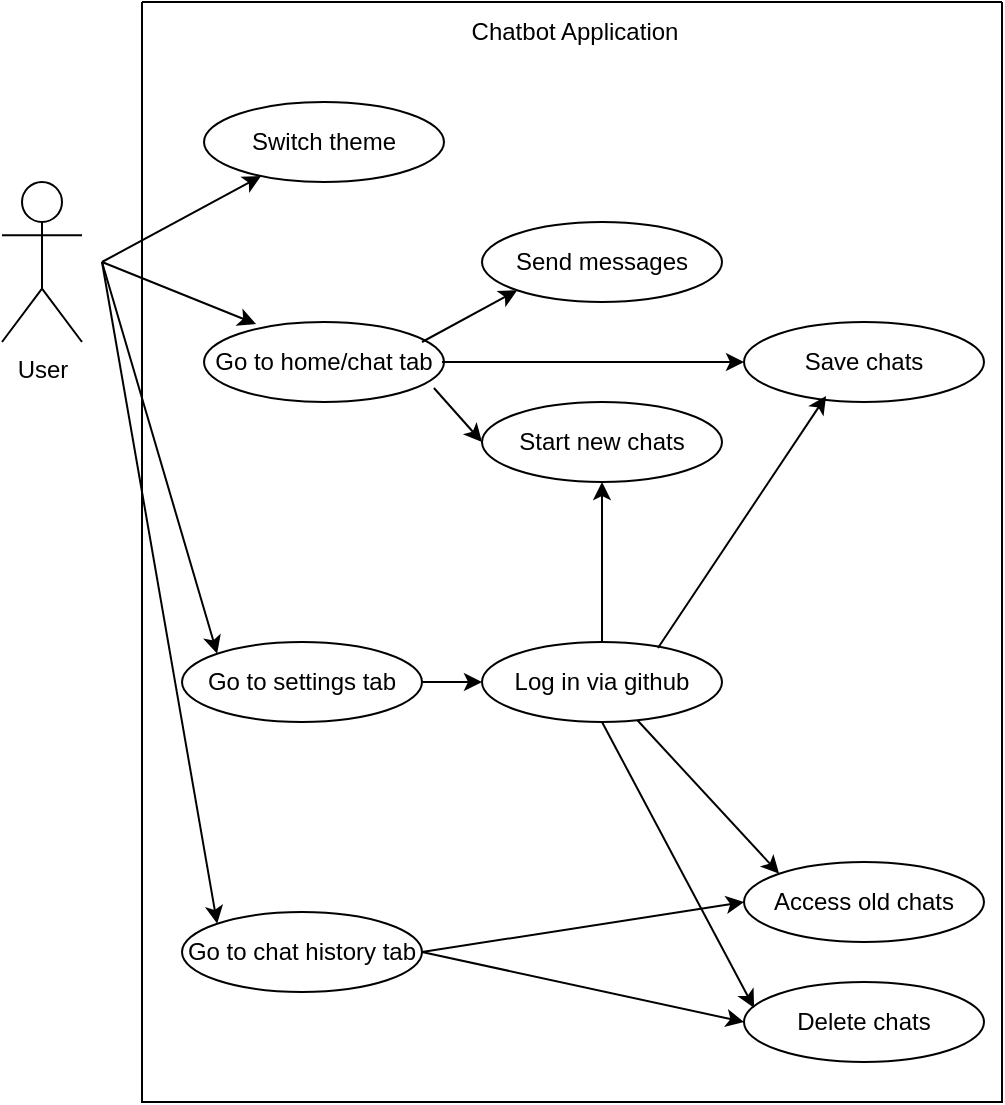 <mxfile version="26.2.13">
  <diagram name="Page-1" id="sF57Q5wPBDoEq4EMCQEI">
    <mxGraphModel dx="786" dy="1136" grid="1" gridSize="10" guides="1" tooltips="1" connect="1" arrows="1" fold="1" page="1" pageScale="1" pageWidth="827" pageHeight="1169" math="0" shadow="0">
      <root>
        <mxCell id="0" />
        <mxCell id="1" parent="0" />
        <mxCell id="GzMYS7ThjWq8j374_1wo-8" value="" style="swimlane;startSize=0;" vertex="1" parent="1">
          <mxGeometry x="190" y="110" width="430" height="550" as="geometry">
            <mxRectangle x="200" y="130" width="50" height="40" as="alternateBounds" />
          </mxGeometry>
        </mxCell>
        <mxCell id="GzMYS7ThjWq8j374_1wo-9" value="Chatbot Application" style="text;html=1;align=center;verticalAlign=middle;resizable=0;points=[];autosize=1;strokeColor=none;fillColor=none;" vertex="1" parent="GzMYS7ThjWq8j374_1wo-8">
          <mxGeometry x="151" width="130" height="30" as="geometry" />
        </mxCell>
        <mxCell id="GzMYS7ThjWq8j374_1wo-23" value="Send messages" style="ellipse;whiteSpace=wrap;html=1;" vertex="1" parent="GzMYS7ThjWq8j374_1wo-8">
          <mxGeometry x="170" y="110" width="120" height="40" as="geometry" />
        </mxCell>
        <mxCell id="GzMYS7ThjWq8j374_1wo-53" style="edgeStyle=orthogonalEdgeStyle;rounded=0;orthogonalLoop=1;jettySize=auto;html=1;exitX=0.5;exitY=0;exitDx=0;exitDy=0;entryX=0.5;entryY=1;entryDx=0;entryDy=0;" edge="1" parent="GzMYS7ThjWq8j374_1wo-8" source="GzMYS7ThjWq8j374_1wo-24" target="GzMYS7ThjWq8j374_1wo-32">
          <mxGeometry relative="1" as="geometry" />
        </mxCell>
        <mxCell id="GzMYS7ThjWq8j374_1wo-24" value="Log in via github" style="ellipse;whiteSpace=wrap;html=1;" vertex="1" parent="GzMYS7ThjWq8j374_1wo-8">
          <mxGeometry x="170" y="320" width="120" height="40" as="geometry" />
        </mxCell>
        <mxCell id="GzMYS7ThjWq8j374_1wo-25" value="Save chats" style="ellipse;whiteSpace=wrap;html=1;" vertex="1" parent="GzMYS7ThjWq8j374_1wo-8">
          <mxGeometry x="301" y="160" width="120" height="40" as="geometry" />
        </mxCell>
        <mxCell id="GzMYS7ThjWq8j374_1wo-26" value="Go to chat history tab" style="ellipse;whiteSpace=wrap;html=1;" vertex="1" parent="GzMYS7ThjWq8j374_1wo-8">
          <mxGeometry x="20" y="455" width="120" height="40" as="geometry" />
        </mxCell>
        <mxCell id="GzMYS7ThjWq8j374_1wo-27" value="Go to settings tab" style="ellipse;whiteSpace=wrap;html=1;" vertex="1" parent="GzMYS7ThjWq8j374_1wo-8">
          <mxGeometry x="20" y="320" width="120" height="40" as="geometry" />
        </mxCell>
        <mxCell id="GzMYS7ThjWq8j374_1wo-28" value="Access old chats" style="ellipse;whiteSpace=wrap;html=1;" vertex="1" parent="GzMYS7ThjWq8j374_1wo-8">
          <mxGeometry x="301" y="430" width="120" height="40" as="geometry" />
        </mxCell>
        <mxCell id="GzMYS7ThjWq8j374_1wo-29" value="Delete chats" style="ellipse;whiteSpace=wrap;html=1;" vertex="1" parent="GzMYS7ThjWq8j374_1wo-8">
          <mxGeometry x="301" y="490" width="120" height="40" as="geometry" />
        </mxCell>
        <mxCell id="GzMYS7ThjWq8j374_1wo-30" value="Go to home/chat tab" style="ellipse;whiteSpace=wrap;html=1;" vertex="1" parent="GzMYS7ThjWq8j374_1wo-8">
          <mxGeometry x="31" y="160" width="120" height="40" as="geometry" />
        </mxCell>
        <mxCell id="GzMYS7ThjWq8j374_1wo-31" value="Switch theme" style="ellipse;whiteSpace=wrap;html=1;" vertex="1" parent="GzMYS7ThjWq8j374_1wo-8">
          <mxGeometry x="31" y="50" width="120" height="40" as="geometry" />
        </mxCell>
        <mxCell id="GzMYS7ThjWq8j374_1wo-32" value="Start new chats" style="ellipse;whiteSpace=wrap;html=1;" vertex="1" parent="GzMYS7ThjWq8j374_1wo-8">
          <mxGeometry x="170" y="200" width="120" height="40" as="geometry" />
        </mxCell>
        <mxCell id="GzMYS7ThjWq8j374_1wo-36" value="" style="endArrow=classic;html=1;rounded=0;entryX=0;entryY=0;entryDx=0;entryDy=0;" edge="1" parent="GzMYS7ThjWq8j374_1wo-8" target="GzMYS7ThjWq8j374_1wo-27">
          <mxGeometry width="50" height="50" relative="1" as="geometry">
            <mxPoint x="-20" y="130" as="sourcePoint" />
            <mxPoint x="57" y="171" as="targetPoint" />
          </mxGeometry>
        </mxCell>
        <mxCell id="GzMYS7ThjWq8j374_1wo-38" value="" style="endArrow=classic;html=1;rounded=0;entryX=0;entryY=0;entryDx=0;entryDy=0;" edge="1" parent="GzMYS7ThjWq8j374_1wo-8" target="GzMYS7ThjWq8j374_1wo-26">
          <mxGeometry width="50" height="50" relative="1" as="geometry">
            <mxPoint x="-20" y="130" as="sourcePoint" />
            <mxPoint x="38" y="326" as="targetPoint" />
          </mxGeometry>
        </mxCell>
        <mxCell id="GzMYS7ThjWq8j374_1wo-40" value="" style="endArrow=classic;html=1;rounded=0;entryX=0;entryY=0.5;entryDx=0;entryDy=0;" edge="1" parent="GzMYS7ThjWq8j374_1wo-8" target="GzMYS7ThjWq8j374_1wo-24">
          <mxGeometry width="50" height="50" relative="1" as="geometry">
            <mxPoint x="140" y="340" as="sourcePoint" />
            <mxPoint x="202.364" y="364.698" as="targetPoint" />
          </mxGeometry>
        </mxCell>
        <mxCell id="GzMYS7ThjWq8j374_1wo-45" value="" style="endArrow=classic;html=1;rounded=0;entryX=0;entryY=0.5;entryDx=0;entryDy=0;" edge="1" parent="GzMYS7ThjWq8j374_1wo-8" target="GzMYS7ThjWq8j374_1wo-29">
          <mxGeometry width="50" height="50" relative="1" as="geometry">
            <mxPoint x="140" y="475" as="sourcePoint" />
            <mxPoint x="190" y="425" as="targetPoint" />
          </mxGeometry>
        </mxCell>
        <mxCell id="GzMYS7ThjWq8j374_1wo-46" value="" style="endArrow=classic;html=1;rounded=0;entryX=0;entryY=0.5;entryDx=0;entryDy=0;" edge="1" parent="GzMYS7ThjWq8j374_1wo-8" target="GzMYS7ThjWq8j374_1wo-28">
          <mxGeometry width="50" height="50" relative="1" as="geometry">
            <mxPoint x="140" y="475" as="sourcePoint" />
            <mxPoint x="301" y="510" as="targetPoint" />
          </mxGeometry>
        </mxCell>
        <mxCell id="GzMYS7ThjWq8j374_1wo-47" value="" style="endArrow=classic;html=1;rounded=0;entryX=0;entryY=0;entryDx=0;entryDy=0;" edge="1" parent="GzMYS7ThjWq8j374_1wo-8" source="GzMYS7ThjWq8j374_1wo-24" target="GzMYS7ThjWq8j374_1wo-28">
          <mxGeometry width="50" height="50" relative="1" as="geometry">
            <mxPoint x="150" y="485" as="sourcePoint" />
            <mxPoint x="311" y="460" as="targetPoint" />
          </mxGeometry>
        </mxCell>
        <mxCell id="GzMYS7ThjWq8j374_1wo-48" value="" style="endArrow=classic;html=1;rounded=0;entryX=0.042;entryY=0.325;entryDx=0;entryDy=0;exitX=0.5;exitY=1;exitDx=0;exitDy=0;entryPerimeter=0;" edge="1" parent="GzMYS7ThjWq8j374_1wo-8" target="GzMYS7ThjWq8j374_1wo-29">
          <mxGeometry width="50" height="50" relative="1" as="geometry">
            <mxPoint x="230" y="360" as="sourcePoint" />
            <mxPoint x="319" y="436" as="targetPoint" />
          </mxGeometry>
        </mxCell>
        <mxCell id="GzMYS7ThjWq8j374_1wo-43" value="" style="endArrow=classic;html=1;rounded=0;entryX=0.342;entryY=0.925;entryDx=0;entryDy=0;entryPerimeter=0;exitX=0.733;exitY=0.075;exitDx=0;exitDy=0;exitPerimeter=0;" edge="1" parent="GzMYS7ThjWq8j374_1wo-8" source="GzMYS7ThjWq8j374_1wo-24" target="GzMYS7ThjWq8j374_1wo-25">
          <mxGeometry width="50" height="50" relative="1" as="geometry">
            <mxPoint x="280" y="330" as="sourcePoint" />
            <mxPoint x="330" y="280" as="targetPoint" />
          </mxGeometry>
        </mxCell>
        <mxCell id="GzMYS7ThjWq8j374_1wo-49" value="" style="endArrow=classic;html=1;rounded=0;entryX=0;entryY=1;entryDx=0;entryDy=0;" edge="1" parent="GzMYS7ThjWq8j374_1wo-8" target="GzMYS7ThjWq8j374_1wo-23">
          <mxGeometry width="50" height="50" relative="1" as="geometry">
            <mxPoint x="140" y="170" as="sourcePoint" />
            <mxPoint x="190" y="120" as="targetPoint" />
          </mxGeometry>
        </mxCell>
        <mxCell id="GzMYS7ThjWq8j374_1wo-51" value="" style="endArrow=classic;html=1;rounded=0;entryX=0;entryY=0.5;entryDx=0;entryDy=0;exitX=0.958;exitY=0.825;exitDx=0;exitDy=0;exitPerimeter=0;" edge="1" parent="GzMYS7ThjWq8j374_1wo-8" source="GzMYS7ThjWq8j374_1wo-30" target="GzMYS7ThjWq8j374_1wo-32">
          <mxGeometry width="50" height="50" relative="1" as="geometry">
            <mxPoint x="160" y="190" as="sourcePoint" />
            <mxPoint x="311" y="190" as="targetPoint" />
          </mxGeometry>
        </mxCell>
        <mxCell id="GzMYS7ThjWq8j374_1wo-17" value="User" style="shape=umlActor;verticalLabelPosition=bottom;verticalAlign=top;html=1;outlineConnect=0;" vertex="1" parent="1">
          <mxGeometry x="120" y="200" width="40" height="80" as="geometry" />
        </mxCell>
        <mxCell id="GzMYS7ThjWq8j374_1wo-34" value="" style="endArrow=classic;html=1;rounded=0;" edge="1" parent="1" target="GzMYS7ThjWq8j374_1wo-31">
          <mxGeometry width="50" height="50" relative="1" as="geometry">
            <mxPoint x="170" y="240" as="sourcePoint" />
            <mxPoint x="220" y="190" as="targetPoint" />
          </mxGeometry>
        </mxCell>
        <mxCell id="GzMYS7ThjWq8j374_1wo-35" value="" style="endArrow=classic;html=1;rounded=0;entryX=0.217;entryY=0.025;entryDx=0;entryDy=0;entryPerimeter=0;" edge="1" parent="1" target="GzMYS7ThjWq8j374_1wo-30">
          <mxGeometry width="50" height="50" relative="1" as="geometry">
            <mxPoint x="170" y="240" as="sourcePoint" />
            <mxPoint x="260" y="207" as="targetPoint" />
          </mxGeometry>
        </mxCell>
        <mxCell id="GzMYS7ThjWq8j374_1wo-50" value="" style="endArrow=classic;html=1;rounded=0;" edge="1" parent="1" target="GzMYS7ThjWq8j374_1wo-25">
          <mxGeometry width="50" height="50" relative="1" as="geometry">
            <mxPoint x="340" y="290" as="sourcePoint" />
            <mxPoint x="388" y="264" as="targetPoint" />
          </mxGeometry>
        </mxCell>
      </root>
    </mxGraphModel>
  </diagram>
</mxfile>
